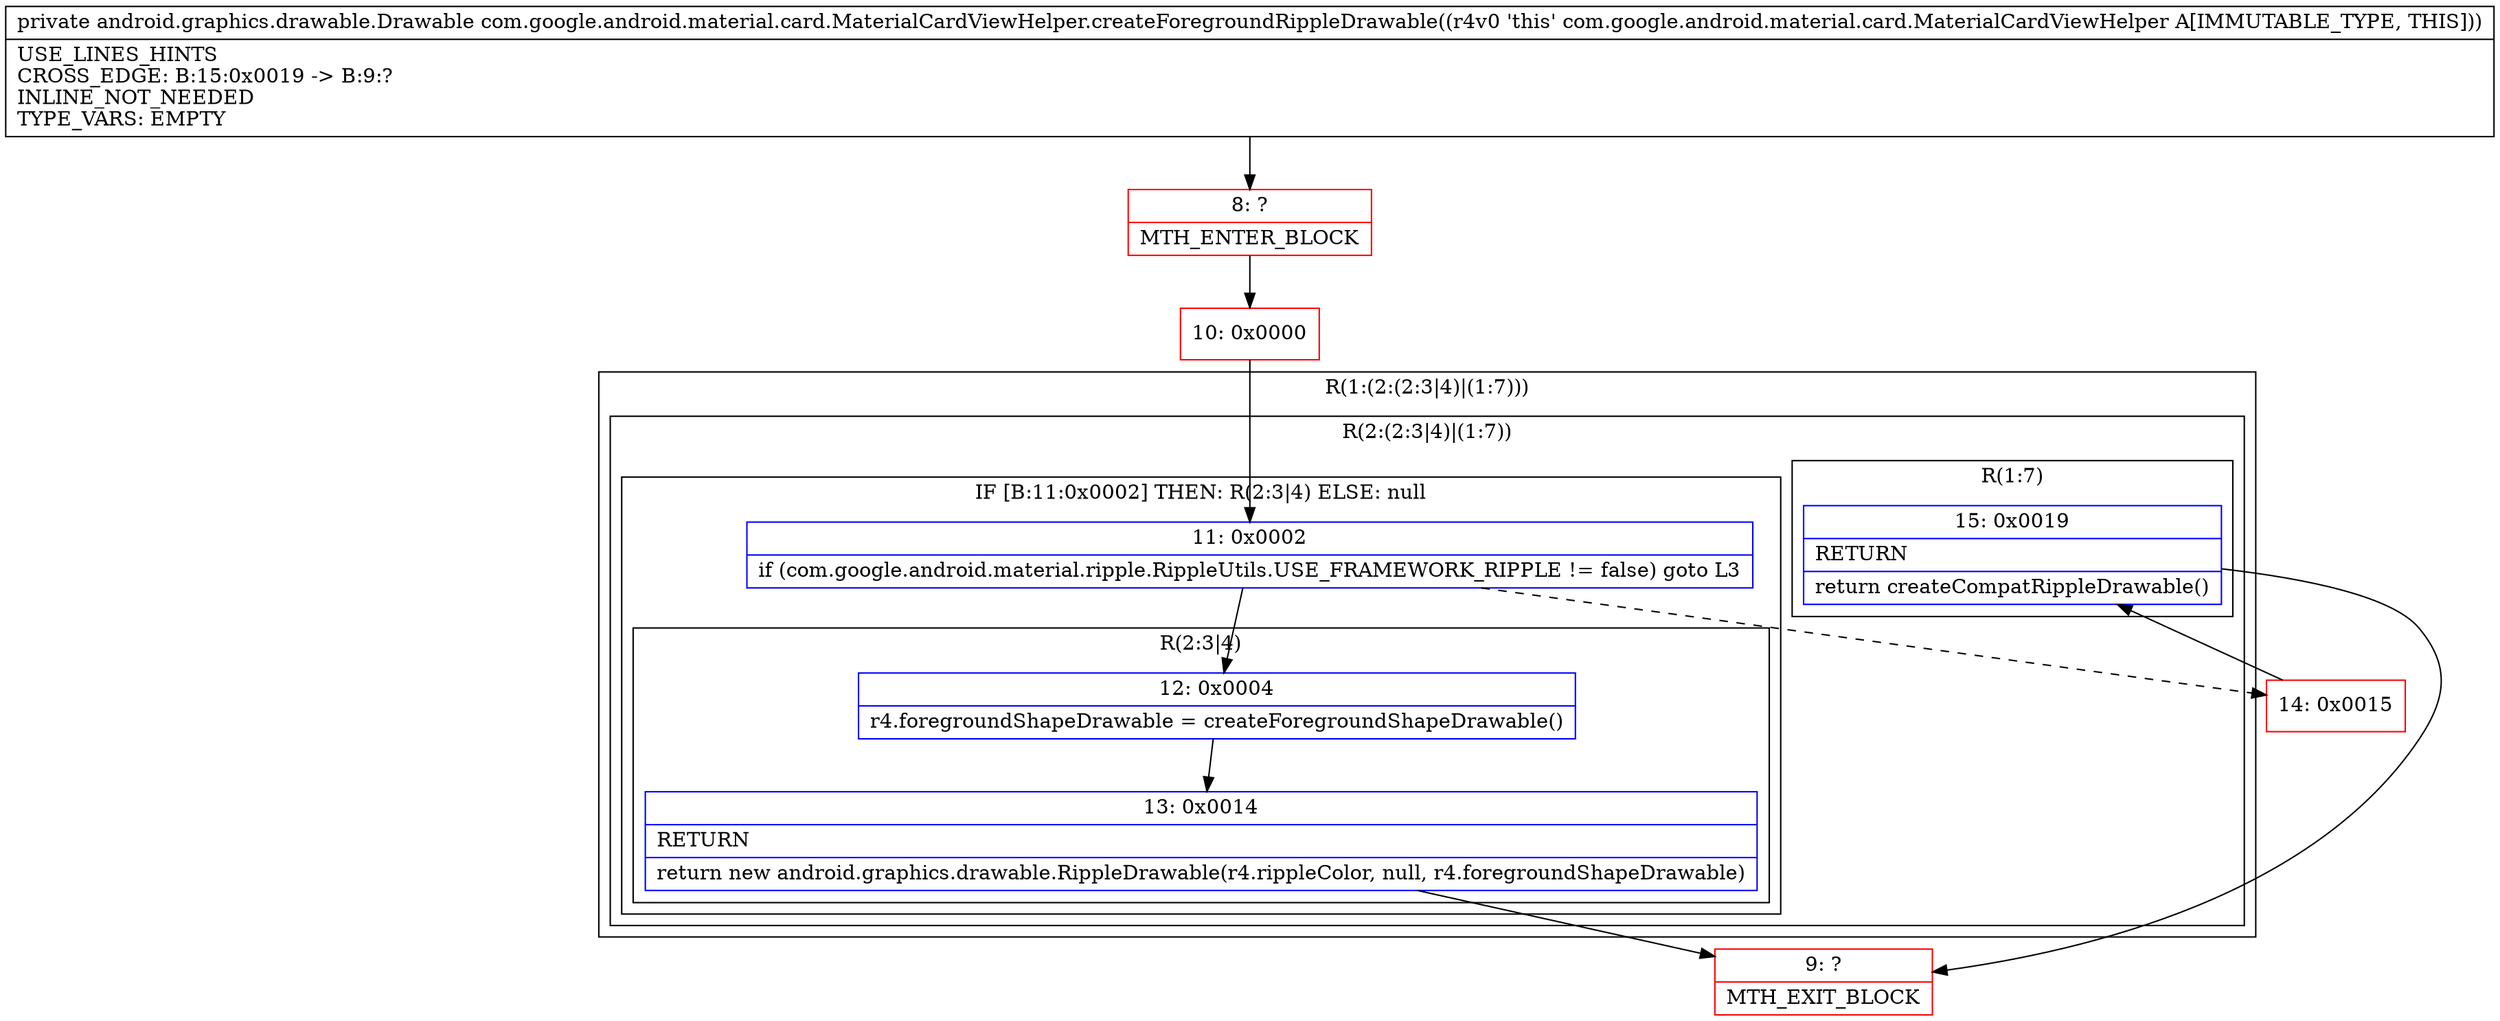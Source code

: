 digraph "CFG forcom.google.android.material.card.MaterialCardViewHelper.createForegroundRippleDrawable()Landroid\/graphics\/drawable\/Drawable;" {
subgraph cluster_Region_1345937367 {
label = "R(1:(2:(2:3|4)|(1:7)))";
node [shape=record,color=blue];
subgraph cluster_Region_762535850 {
label = "R(2:(2:3|4)|(1:7))";
node [shape=record,color=blue];
subgraph cluster_IfRegion_584112757 {
label = "IF [B:11:0x0002] THEN: R(2:3|4) ELSE: null";
node [shape=record,color=blue];
Node_11 [shape=record,label="{11\:\ 0x0002|if (com.google.android.material.ripple.RippleUtils.USE_FRAMEWORK_RIPPLE != false) goto L3\l}"];
subgraph cluster_Region_710712 {
label = "R(2:3|4)";
node [shape=record,color=blue];
Node_12 [shape=record,label="{12\:\ 0x0004|r4.foregroundShapeDrawable = createForegroundShapeDrawable()\l}"];
Node_13 [shape=record,label="{13\:\ 0x0014|RETURN\l|return new android.graphics.drawable.RippleDrawable(r4.rippleColor, null, r4.foregroundShapeDrawable)\l}"];
}
}
subgraph cluster_Region_450361353 {
label = "R(1:7)";
node [shape=record,color=blue];
Node_15 [shape=record,label="{15\:\ 0x0019|RETURN\l|return createCompatRippleDrawable()\l}"];
}
}
}
Node_8 [shape=record,color=red,label="{8\:\ ?|MTH_ENTER_BLOCK\l}"];
Node_10 [shape=record,color=red,label="{10\:\ 0x0000}"];
Node_9 [shape=record,color=red,label="{9\:\ ?|MTH_EXIT_BLOCK\l}"];
Node_14 [shape=record,color=red,label="{14\:\ 0x0015}"];
MethodNode[shape=record,label="{private android.graphics.drawable.Drawable com.google.android.material.card.MaterialCardViewHelper.createForegroundRippleDrawable((r4v0 'this' com.google.android.material.card.MaterialCardViewHelper A[IMMUTABLE_TYPE, THIS]))  | USE_LINES_HINTS\lCROSS_EDGE: B:15:0x0019 \-\> B:9:?\lINLINE_NOT_NEEDED\lTYPE_VARS: EMPTY\l}"];
MethodNode -> Node_8;Node_11 -> Node_12;
Node_11 -> Node_14[style=dashed];
Node_12 -> Node_13;
Node_13 -> Node_9;
Node_15 -> Node_9;
Node_8 -> Node_10;
Node_10 -> Node_11;
Node_14 -> Node_15;
}


